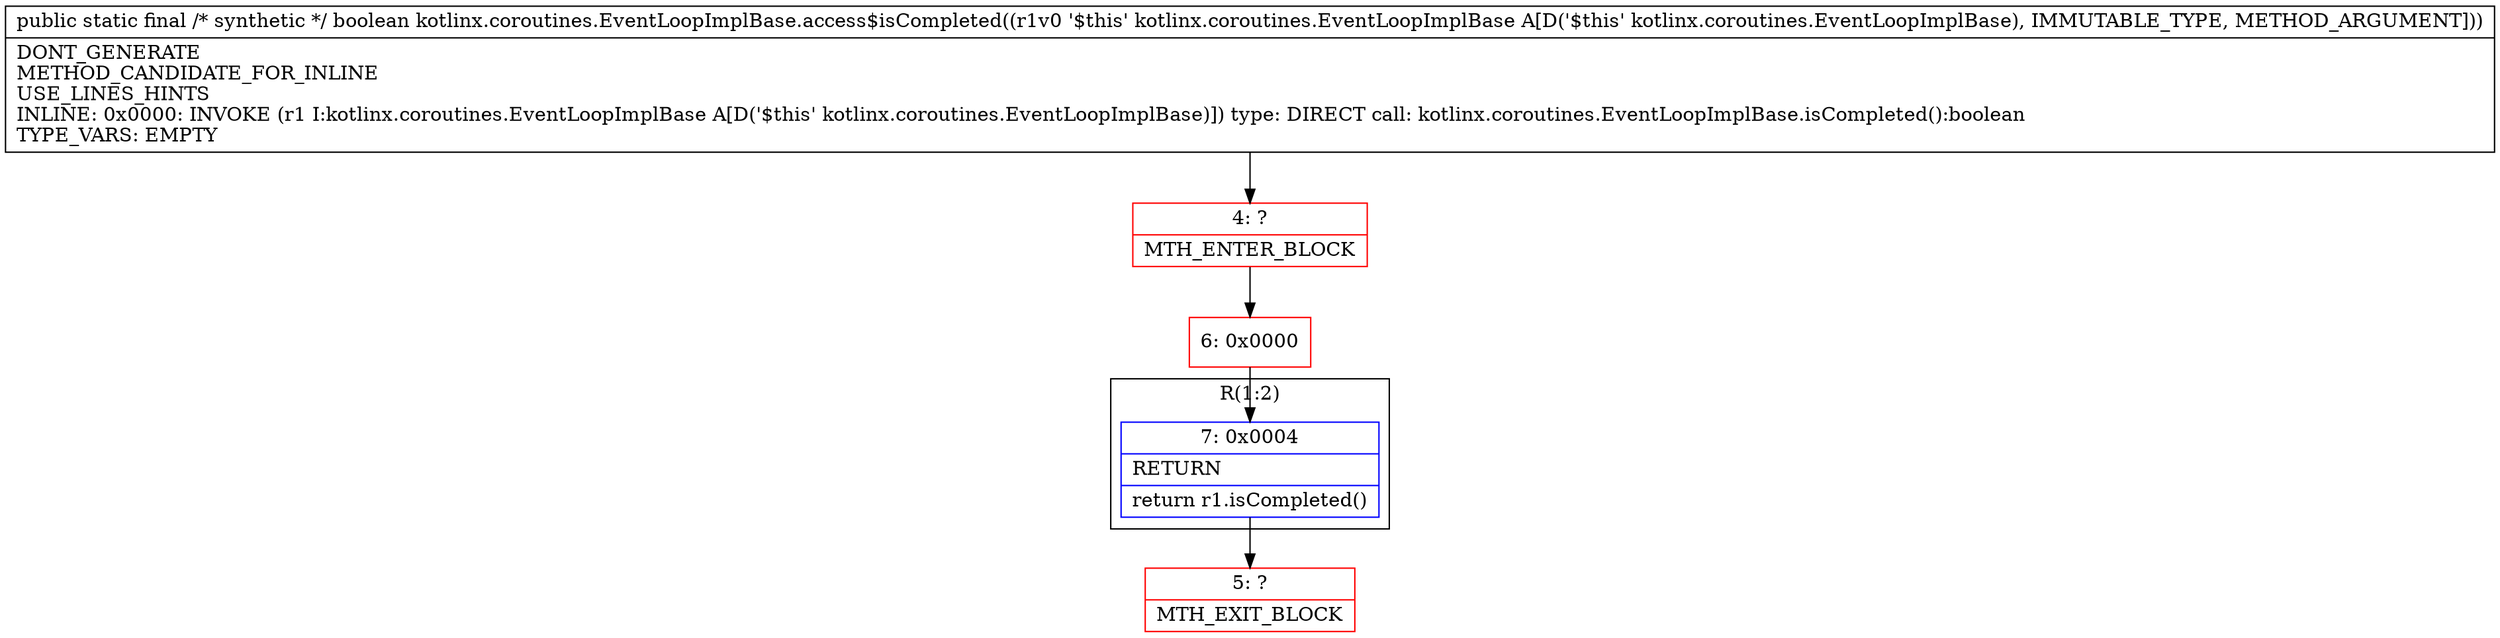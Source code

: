 digraph "CFG forkotlinx.coroutines.EventLoopImplBase.access$isCompleted(Lkotlinx\/coroutines\/EventLoopImplBase;)Z" {
subgraph cluster_Region_1442988561 {
label = "R(1:2)";
node [shape=record,color=blue];
Node_7 [shape=record,label="{7\:\ 0x0004|RETURN\l|return r1.isCompleted()\l}"];
}
Node_4 [shape=record,color=red,label="{4\:\ ?|MTH_ENTER_BLOCK\l}"];
Node_6 [shape=record,color=red,label="{6\:\ 0x0000}"];
Node_5 [shape=record,color=red,label="{5\:\ ?|MTH_EXIT_BLOCK\l}"];
MethodNode[shape=record,label="{public static final \/* synthetic *\/ boolean kotlinx.coroutines.EventLoopImplBase.access$isCompleted((r1v0 '$this' kotlinx.coroutines.EventLoopImplBase A[D('$this' kotlinx.coroutines.EventLoopImplBase), IMMUTABLE_TYPE, METHOD_ARGUMENT]))  | DONT_GENERATE\lMETHOD_CANDIDATE_FOR_INLINE\lUSE_LINES_HINTS\lINLINE: 0x0000: INVOKE  (r1 I:kotlinx.coroutines.EventLoopImplBase A[D('$this' kotlinx.coroutines.EventLoopImplBase)]) type: DIRECT call: kotlinx.coroutines.EventLoopImplBase.isCompleted():boolean\lTYPE_VARS: EMPTY\l}"];
MethodNode -> Node_4;Node_7 -> Node_5;
Node_4 -> Node_6;
Node_6 -> Node_7;
}

